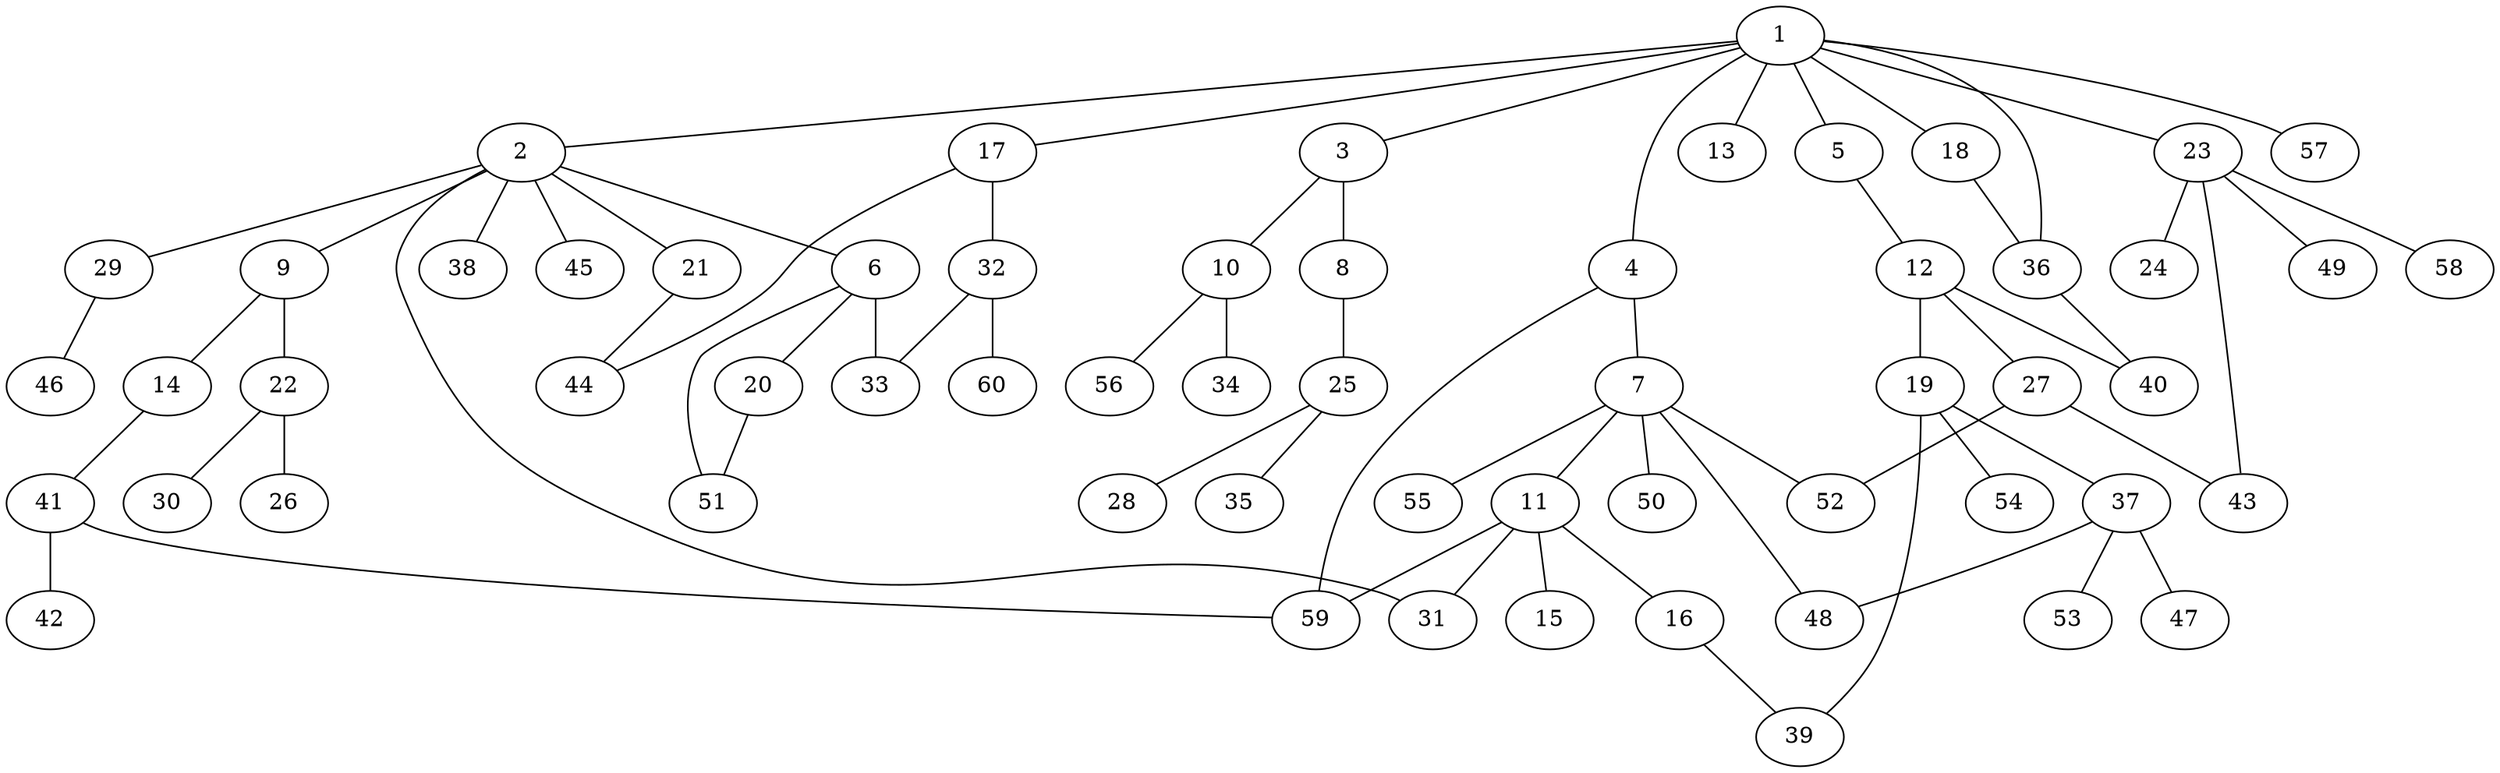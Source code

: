 graph graphname {1--2
1--3
1--4
1--5
1--13
1--17
1--18
1--23
1--36
1--57
2--6
2--9
2--21
2--29
2--31
2--38
2--45
3--8
3--10
4--7
4--59
5--12
6--20
6--33
6--51
7--11
7--48
7--50
7--52
7--55
8--25
9--14
9--22
10--34
10--56
11--15
11--16
11--31
11--59
12--19
12--27
12--40
14--41
16--39
17--32
17--44
18--36
19--37
19--39
19--54
20--51
21--44
22--26
22--30
23--24
23--43
23--49
23--58
25--28
25--35
27--43
27--52
29--46
32--33
32--60
36--40
37--47
37--48
37--53
41--42
41--59
}